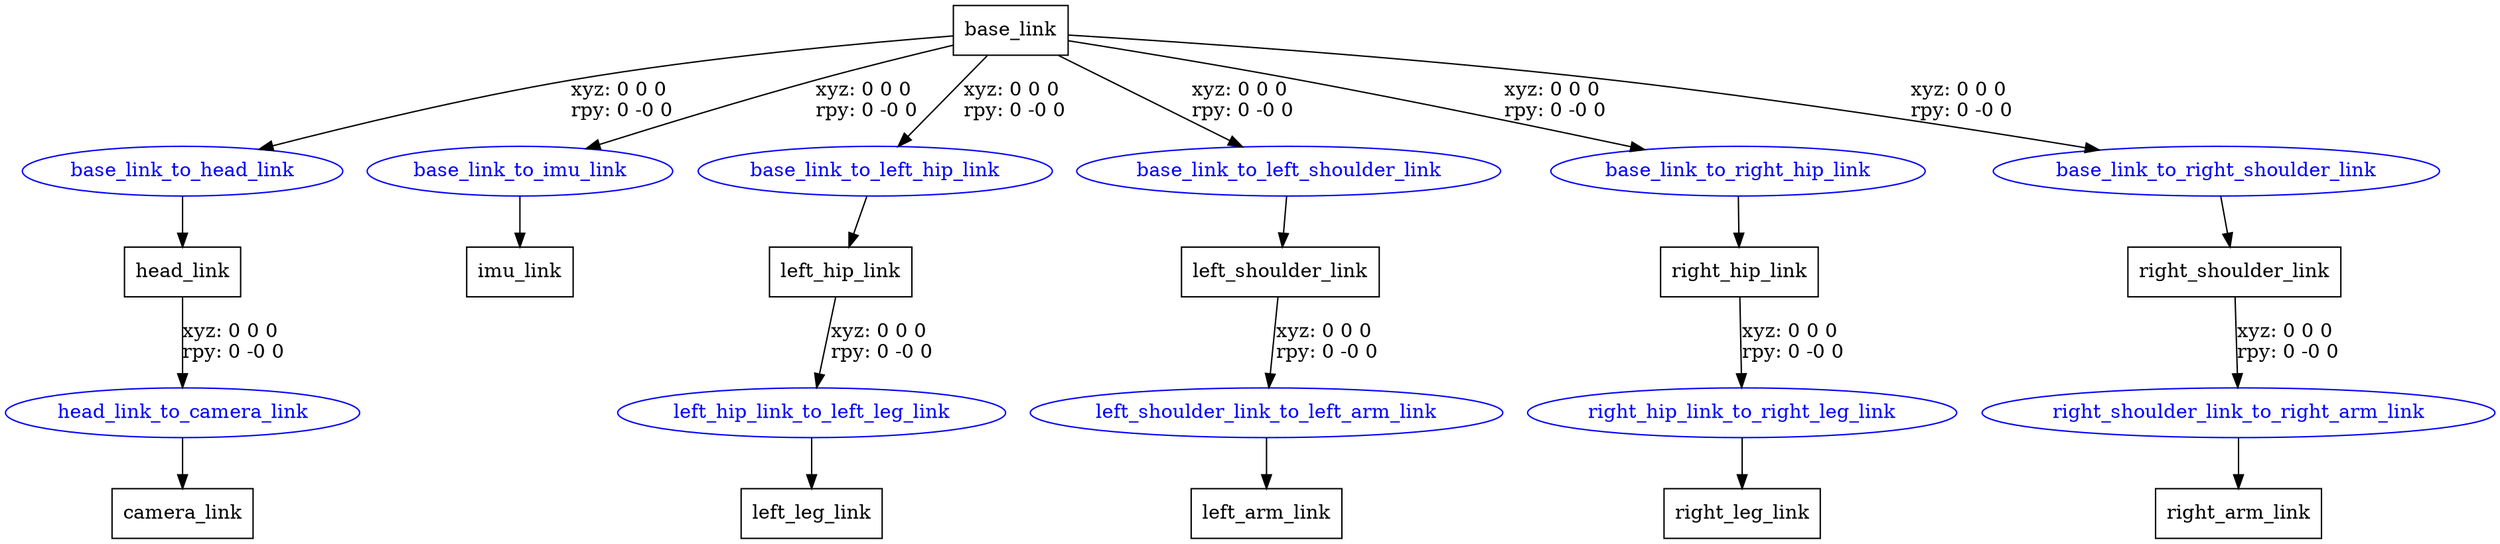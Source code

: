 digraph G {
node [shape=box];
"base_link" [label="base_link"];
"head_link" [label="head_link"];
"camera_link" [label="camera_link"];
"imu_link" [label="imu_link"];
"left_hip_link" [label="left_hip_link"];
"left_leg_link" [label="left_leg_link"];
"left_shoulder_link" [label="left_shoulder_link"];
"left_arm_link" [label="left_arm_link"];
"right_hip_link" [label="right_hip_link"];
"right_leg_link" [label="right_leg_link"];
"right_shoulder_link" [label="right_shoulder_link"];
"right_arm_link" [label="right_arm_link"];
node [shape=ellipse, color=blue, fontcolor=blue];
"base_link" -> "base_link_to_head_link" [label="xyz: 0 0 0 \nrpy: 0 -0 0"]
"base_link_to_head_link" -> "head_link"
"head_link" -> "head_link_to_camera_link" [label="xyz: 0 0 0 \nrpy: 0 -0 0"]
"head_link_to_camera_link" -> "camera_link"
"base_link" -> "base_link_to_imu_link" [label="xyz: 0 0 0 \nrpy: 0 -0 0"]
"base_link_to_imu_link" -> "imu_link"
"base_link" -> "base_link_to_left_hip_link" [label="xyz: 0 0 0 \nrpy: 0 -0 0"]
"base_link_to_left_hip_link" -> "left_hip_link"
"left_hip_link" -> "left_hip_link_to_left_leg_link" [label="xyz: 0 0 0 \nrpy: 0 -0 0"]
"left_hip_link_to_left_leg_link" -> "left_leg_link"
"base_link" -> "base_link_to_left_shoulder_link" [label="xyz: 0 0 0 \nrpy: 0 -0 0"]
"base_link_to_left_shoulder_link" -> "left_shoulder_link"
"left_shoulder_link" -> "left_shoulder_link_to_left_arm_link" [label="xyz: 0 0 0 \nrpy: 0 -0 0"]
"left_shoulder_link_to_left_arm_link" -> "left_arm_link"
"base_link" -> "base_link_to_right_hip_link" [label="xyz: 0 0 0 \nrpy: 0 -0 0"]
"base_link_to_right_hip_link" -> "right_hip_link"
"right_hip_link" -> "right_hip_link_to_right_leg_link" [label="xyz: 0 0 0 \nrpy: 0 -0 0"]
"right_hip_link_to_right_leg_link" -> "right_leg_link"
"base_link" -> "base_link_to_right_shoulder_link" [label="xyz: 0 0 0 \nrpy: 0 -0 0"]
"base_link_to_right_shoulder_link" -> "right_shoulder_link"
"right_shoulder_link" -> "right_shoulder_link_to_right_arm_link" [label="xyz: 0 0 0 \nrpy: 0 -0 0"]
"right_shoulder_link_to_right_arm_link" -> "right_arm_link"
}
